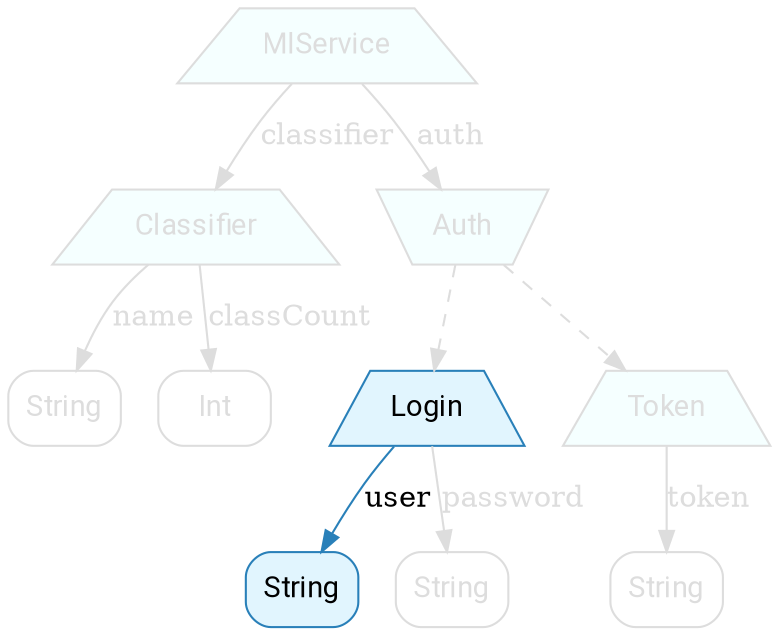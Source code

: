 digraph {
    bgcolor=transparent

    // Default theme
    node[shape="rectangle" style="rounded,filled" color="#dddddd" fontname="Segoe UI,Roboto,Helvetica,Arial,sans-serif" fillcolor="#ffffff" fontcolor="#dddddd"]
    edge [color="#dddddd" fontcolor="#dddddd"]

    // product types
    mlService, classifier, login, token [shape=trapezium style=filled fillcolor="#f5ffff"]

    // sum types
    auth[shape=invtrapezium, style=filled fillcolor="#f5ffff"]

    // Lit nodes
    login, login_user  [color="#2980B9", fontcolor="#000000"]
    login, login_user [fillcolor="#e1f5fe"]

    mlService[label=MlService]

    classifier[label=Classifier]
    classifier_name[label=String shape=box]
    classifier_classCount[label=Int shape=box]

    auth[label=Auth]

    login[label=Login]
    login_user[label=String shape=box]
    login_password[label=String shape=box]

    token[label=Token]
    token_token[label=String shape=box]

    mlService -> classifier [label=classifier]
    mlService -> auth [label=auth]

    classifier -> classifier_name [label=name]
    classifier -> classifier_classCount [label=classCount]

    token -> token_token [label=token]

    login -> login_user [label=user color="#2980B9" fontcolor="#000000"]
    login -> login_password [label=password]

    auth -> token[style=dashed]
    auth -> login[style=dashed]
}
